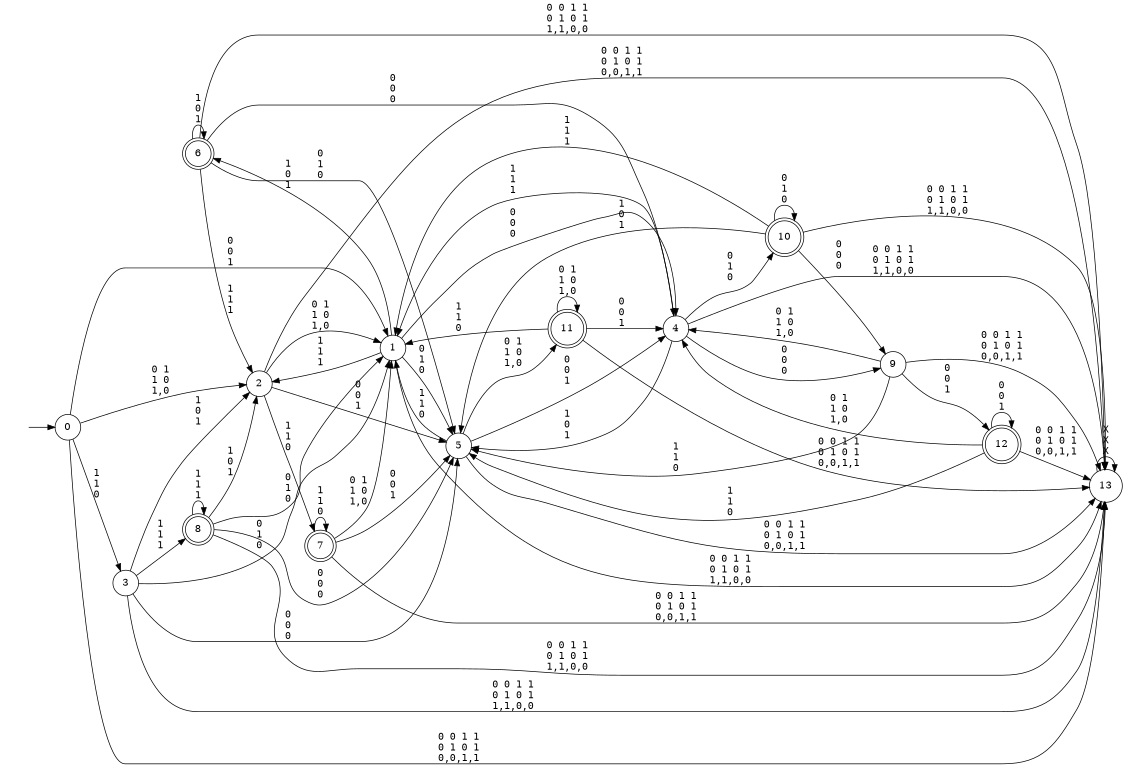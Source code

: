 digraph MONA_DFA {
 rankdir = LR;
 center = true;
 size = "7.5,10.5";
 edge [fontname = Courier];
 node [height = .5, width = .5];
 node [shape = doublecircle]; 6; 7; 8; 10; 11; 12;
 node [shape = circle]; 0; 1; 2; 3; 4; 5; 9; 13;
 node [shape = box];
 init [shape = plaintext, label = ""];
 init -> 0;
 0 -> 1 [label="0\n0\n1"];
 0 -> 2 [label="0 1\n1 0\n1,0"];
 0 -> 3 [label="1\n1\n0"];
 0 -> 13 [label="0 0 1 1\n0 1 0 1\n0,0,1,1"];
 1 -> 2 [label="1\n1\n1"];
 1 -> 4 [label="0\n0\n0"];
 1 -> 5 [label="0\n1\n0"];
 1 -> 6 [label="1\n0\n1"];
 1 -> 13 [label="0 0 1 1\n0 1 0 1\n1,1,0,0"];
 2 -> 1 [label="0 1\n1 0\n1,0"];
 2 -> 5 [label="0\n0\n1"];
 2 -> 7 [label="1\n1\n0"];
 2 -> 13 [label="0 0 1 1\n0 1 0 1\n0,0,1,1"];
 3 -> 1 [label="0\n1\n0"];
 3 -> 2 [label="1\n0\n1"];
 3 -> 5 [label="0\n0\n0"];
 3 -> 8 [label="1\n1\n1"];
 3 -> 13 [label="0 0 1 1\n0 1 0 1\n1,1,0,0"];
 4 -> 1 [label="1\n1\n1"];
 4 -> 5 [label="1\n0\n1"];
 4 -> 9 [label="0\n0\n0"];
 4 -> 10 [label="0\n1\n0"];
 4 -> 13 [label="0 0 1 1\n0 1 0 1\n1,1,0,0"];
 5 -> 1 [label="1\n1\n0"];
 5 -> 4 [label="0\n0\n1"];
 5 -> 11 [label="0 1\n1 0\n1,0"];
 5 -> 13 [label="0 0 1 1\n0 1 0 1\n0,0,1,1"];
 6 -> 2 [label="1\n1\n1"];
 6 -> 4 [label="0\n0\n0"];
 6 -> 5 [label="0\n1\n0"];
 6 -> 6 [label="1\n0\n1"];
 6 -> 13 [label="0 0 1 1\n0 1 0 1\n1,1,0,0"];
 7 -> 1 [label="0 1\n1 0\n1,0"];
 7 -> 5 [label="0\n0\n1"];
 7 -> 7 [label="1\n1\n0"];
 7 -> 13 [label="0 0 1 1\n0 1 0 1\n0,0,1,1"];
 8 -> 1 [label="0\n1\n0"];
 8 -> 2 [label="1\n0\n1"];
 8 -> 5 [label="0\n0\n0"];
 8 -> 8 [label="1\n1\n1"];
 8 -> 13 [label="0 0 1 1\n0 1 0 1\n1,1,0,0"];
 9 -> 4 [label="0 1\n1 0\n1,0"];
 9 -> 5 [label="1\n1\n0"];
 9 -> 12 [label="0\n0\n1"];
 9 -> 13 [label="0 0 1 1\n0 1 0 1\n0,0,1,1"];
 10 -> 1 [label="1\n1\n1"];
 10 -> 5 [label="1\n0\n1"];
 10 -> 9 [label="0\n0\n0"];
 10 -> 10 [label="0\n1\n0"];
 10 -> 13 [label="0 0 1 1\n0 1 0 1\n1,1,0,0"];
 11 -> 1 [label="1\n1\n0"];
 11 -> 4 [label="0\n0\n1"];
 11 -> 11 [label="0 1\n1 0\n1,0"];
 11 -> 13 [label="0 0 1 1\n0 1 0 1\n0,0,1,1"];
 12 -> 4 [label="0 1\n1 0\n1,0"];
 12 -> 5 [label="1\n1\n0"];
 12 -> 12 [label="0\n0\n1"];
 12 -> 13 [label="0 0 1 1\n0 1 0 1\n0,0,1,1"];
 13 -> 13 [label="X\nX\nX"];
}
